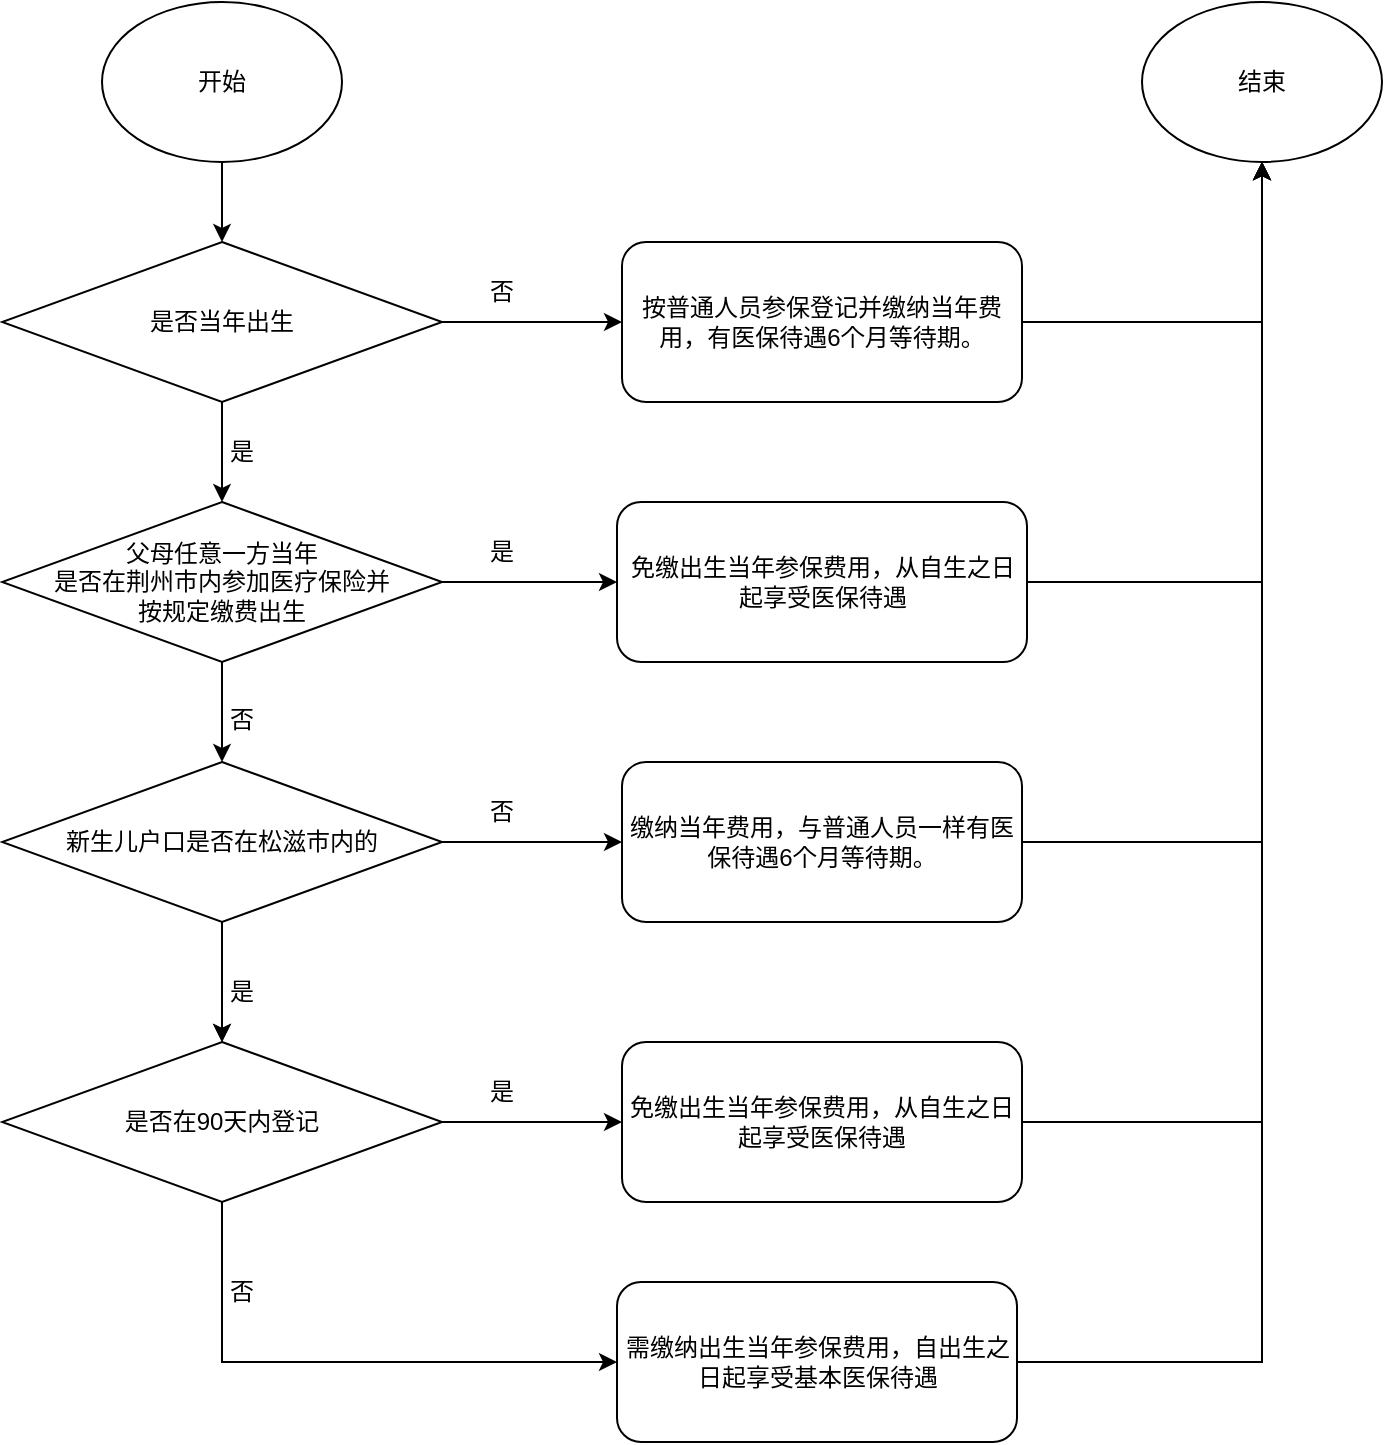 <mxfile version="22.0.8" type="github">
  <diagram name="第 1 页" id="K2pr2-kOqKdabMJay9ct">
    <mxGraphModel dx="1434" dy="754" grid="1" gridSize="10" guides="1" tooltips="1" connect="1" arrows="1" fold="1" page="1" pageScale="1" pageWidth="1169" pageHeight="827" math="0" shadow="0">
      <root>
        <mxCell id="0" />
        <mxCell id="1" parent="0" />
        <mxCell id="4YErS2Mw58uNXcrevlrH-7" style="edgeStyle=orthogonalEdgeStyle;rounded=0;orthogonalLoop=1;jettySize=auto;html=1;exitX=0.5;exitY=1;exitDx=0;exitDy=0;entryX=0.5;entryY=0;entryDx=0;entryDy=0;" parent="1" source="4YErS2Mw58uNXcrevlrH-1" target="4YErS2Mw58uNXcrevlrH-2" edge="1">
          <mxGeometry relative="1" as="geometry" />
        </mxCell>
        <mxCell id="4YErS2Mw58uNXcrevlrH-1" value="开始" style="ellipse;whiteSpace=wrap;html=1;" parent="1" vertex="1">
          <mxGeometry x="180" y="10" width="120" height="80" as="geometry" />
        </mxCell>
        <mxCell id="4YErS2Mw58uNXcrevlrH-6" style="edgeStyle=orthogonalEdgeStyle;rounded=0;orthogonalLoop=1;jettySize=auto;html=1;exitX=0.5;exitY=1;exitDx=0;exitDy=0;entryX=0.5;entryY=0;entryDx=0;entryDy=0;" parent="1" source="4YErS2Mw58uNXcrevlrH-2" target="4YErS2Mw58uNXcrevlrH-4" edge="1">
          <mxGeometry relative="1" as="geometry" />
        </mxCell>
        <mxCell id="4YErS2Mw58uNXcrevlrH-19" style="edgeStyle=orthogonalEdgeStyle;rounded=0;orthogonalLoop=1;jettySize=auto;html=1;exitX=1;exitY=0.5;exitDx=0;exitDy=0;entryX=0;entryY=0.5;entryDx=0;entryDy=0;" parent="1" source="4YErS2Mw58uNXcrevlrH-2" target="4YErS2Mw58uNXcrevlrH-18" edge="1">
          <mxGeometry relative="1" as="geometry" />
        </mxCell>
        <mxCell id="4YErS2Mw58uNXcrevlrH-2" value="是否当年出生" style="rhombus;whiteSpace=wrap;html=1;" parent="1" vertex="1">
          <mxGeometry x="130" y="130" width="220" height="80" as="geometry" />
        </mxCell>
        <mxCell id="4YErS2Mw58uNXcrevlrH-12" style="edgeStyle=orthogonalEdgeStyle;rounded=0;orthogonalLoop=1;jettySize=auto;html=1;entryX=0.5;entryY=0;entryDx=0;entryDy=0;" parent="1" source="4YErS2Mw58uNXcrevlrH-4" target="4YErS2Mw58uNXcrevlrH-5" edge="1">
          <mxGeometry relative="1" as="geometry" />
        </mxCell>
        <mxCell id="onWPsYcdJm6DuPUi20bE-3" style="edgeStyle=orthogonalEdgeStyle;rounded=0;orthogonalLoop=1;jettySize=auto;html=1;exitX=1;exitY=0.5;exitDx=0;exitDy=0;entryX=0;entryY=0.5;entryDx=0;entryDy=0;" edge="1" parent="1" source="4YErS2Mw58uNXcrevlrH-4" target="4YErS2Mw58uNXcrevlrH-15">
          <mxGeometry relative="1" as="geometry" />
        </mxCell>
        <mxCell id="4YErS2Mw58uNXcrevlrH-4" value="&lt;div&gt;父母任意一方当年&lt;/div&gt;&lt;div&gt;是否在荆州市内参加医疗保险并&lt;/div&gt;&lt;div&gt;按规定缴费出生&lt;/div&gt;" style="rhombus;whiteSpace=wrap;html=1;" parent="1" vertex="1">
          <mxGeometry x="130" y="260" width="220" height="80" as="geometry" />
        </mxCell>
        <mxCell id="4YErS2Mw58uNXcrevlrH-13" style="edgeStyle=orthogonalEdgeStyle;rounded=0;orthogonalLoop=1;jettySize=auto;html=1;exitX=0.5;exitY=1;exitDx=0;exitDy=0;entryX=0.5;entryY=0;entryDx=0;entryDy=0;" parent="1" source="4YErS2Mw58uNXcrevlrH-5" target="4YErS2Mw58uNXcrevlrH-10" edge="1">
          <mxGeometry relative="1" as="geometry" />
        </mxCell>
        <mxCell id="4YErS2Mw58uNXcrevlrH-24" style="edgeStyle=orthogonalEdgeStyle;rounded=0;orthogonalLoop=1;jettySize=auto;html=1;exitX=1;exitY=0.5;exitDx=0;exitDy=0;entryX=0;entryY=0.5;entryDx=0;entryDy=0;" parent="1" source="4YErS2Mw58uNXcrevlrH-5" target="4YErS2Mw58uNXcrevlrH-23" edge="1">
          <mxGeometry relative="1" as="geometry" />
        </mxCell>
        <mxCell id="4YErS2Mw58uNXcrevlrH-17" style="edgeStyle=orthogonalEdgeStyle;rounded=0;orthogonalLoop=1;jettySize=auto;html=1;exitX=0.5;exitY=1;exitDx=0;exitDy=0;entryX=0;entryY=0.5;entryDx=0;entryDy=0;" parent="1" source="4YErS2Mw58uNXcrevlrH-10" target="4YErS2Mw58uNXcrevlrH-14" edge="1">
          <mxGeometry relative="1" as="geometry" />
        </mxCell>
        <mxCell id="onWPsYcdJm6DuPUi20bE-11" style="edgeStyle=orthogonalEdgeStyle;rounded=0;orthogonalLoop=1;jettySize=auto;html=1;exitX=1;exitY=0.5;exitDx=0;exitDy=0;entryX=0;entryY=0.5;entryDx=0;entryDy=0;" edge="1" parent="1" source="4YErS2Mw58uNXcrevlrH-10" target="onWPsYcdJm6DuPUi20bE-5">
          <mxGeometry relative="1" as="geometry" />
        </mxCell>
        <mxCell id="4YErS2Mw58uNXcrevlrH-10" value="是否在90天内登记" style="rhombus;whiteSpace=wrap;html=1;" parent="1" vertex="1">
          <mxGeometry x="130" y="530" width="220" height="80" as="geometry" />
        </mxCell>
        <mxCell id="onWPsYcdJm6DuPUi20bE-6" style="edgeStyle=orthogonalEdgeStyle;rounded=0;orthogonalLoop=1;jettySize=auto;html=1;exitX=1;exitY=0.5;exitDx=0;exitDy=0;entryX=0.5;entryY=1;entryDx=0;entryDy=0;" edge="1" parent="1" source="4YErS2Mw58uNXcrevlrH-14" target="4YErS2Mw58uNXcrevlrH-25">
          <mxGeometry relative="1" as="geometry" />
        </mxCell>
        <mxCell id="4YErS2Mw58uNXcrevlrH-14" value="需缴纳出生当年参保费用，自出生之日起享受基本医保待遇" style="rounded=1;whiteSpace=wrap;html=1;" parent="1" vertex="1">
          <mxGeometry x="437.5" y="650" width="200" height="80" as="geometry" />
        </mxCell>
        <mxCell id="4YErS2Mw58uNXcrevlrH-26" style="edgeStyle=orthogonalEdgeStyle;rounded=0;orthogonalLoop=1;jettySize=auto;html=1;exitX=0.5;exitY=1;exitDx=0;exitDy=0;entryX=0.5;entryY=0;entryDx=0;entryDy=0;" parent="1" source="4YErS2Mw58uNXcrevlrH-5" target="4YErS2Mw58uNXcrevlrH-10" edge="1">
          <mxGeometry relative="1" as="geometry" />
        </mxCell>
        <mxCell id="onWPsYcdJm6DuPUi20bE-8" style="edgeStyle=orthogonalEdgeStyle;rounded=0;orthogonalLoop=1;jettySize=auto;html=1;exitX=1;exitY=0.5;exitDx=0;exitDy=0;entryX=0.5;entryY=1;entryDx=0;entryDy=0;" edge="1" parent="1" source="4YErS2Mw58uNXcrevlrH-15" target="4YErS2Mw58uNXcrevlrH-25">
          <mxGeometry relative="1" as="geometry" />
        </mxCell>
        <mxCell id="4YErS2Mw58uNXcrevlrH-15" value="免缴出生当年参保费用，从自生之日起享受医保待遇" style="rounded=1;whiteSpace=wrap;html=1;" parent="1" vertex="1">
          <mxGeometry x="437.5" y="260" width="205" height="80" as="geometry" />
        </mxCell>
        <mxCell id="onWPsYcdJm6DuPUi20bE-7" style="edgeStyle=orthogonalEdgeStyle;rounded=0;orthogonalLoop=1;jettySize=auto;html=1;exitX=1;exitY=0.5;exitDx=0;exitDy=0;entryX=0.5;entryY=1;entryDx=0;entryDy=0;" edge="1" parent="1" source="4YErS2Mw58uNXcrevlrH-18" target="4YErS2Mw58uNXcrevlrH-25">
          <mxGeometry relative="1" as="geometry" />
        </mxCell>
        <mxCell id="4YErS2Mw58uNXcrevlrH-18" value="按普通人员参保登记并缴纳当年费用，有医保待遇6个月等待期。" style="rounded=1;whiteSpace=wrap;html=1;" parent="1" vertex="1">
          <mxGeometry x="440" y="130" width="200" height="80" as="geometry" />
        </mxCell>
        <mxCell id="onWPsYcdJm6DuPUi20bE-9" style="edgeStyle=orthogonalEdgeStyle;rounded=0;orthogonalLoop=1;jettySize=auto;html=1;exitX=1;exitY=0.5;exitDx=0;exitDy=0;entryX=0.5;entryY=1;entryDx=0;entryDy=0;" edge="1" parent="1" source="4YErS2Mw58uNXcrevlrH-23" target="4YErS2Mw58uNXcrevlrH-25">
          <mxGeometry relative="1" as="geometry" />
        </mxCell>
        <mxCell id="4YErS2Mw58uNXcrevlrH-23" value="缴纳当年费用，与普通人员一样有医保待遇6个月等待期。" style="rounded=1;whiteSpace=wrap;html=1;" parent="1" vertex="1">
          <mxGeometry x="440" y="390" width="200" height="80" as="geometry" />
        </mxCell>
        <mxCell id="4YErS2Mw58uNXcrevlrH-25" value="结束" style="ellipse;whiteSpace=wrap;html=1;" parent="1" vertex="1">
          <mxGeometry x="700" y="10" width="120" height="80" as="geometry" />
        </mxCell>
        <mxCell id="4YErS2Mw58uNXcrevlrH-31" value="否" style="text;html=1;strokeColor=none;fillColor=none;align=center;verticalAlign=middle;whiteSpace=wrap;rounded=0;" parent="1" vertex="1">
          <mxGeometry x="350" y="400" width="60" height="30" as="geometry" />
        </mxCell>
        <mxCell id="4YErS2Mw58uNXcrevlrH-32" value="否" style="text;html=1;strokeColor=none;fillColor=none;align=center;verticalAlign=middle;whiteSpace=wrap;rounded=0;" parent="1" vertex="1">
          <mxGeometry x="350" y="140" width="60" height="30" as="geometry" />
        </mxCell>
        <mxCell id="4YErS2Mw58uNXcrevlrH-33" value="否" style="text;html=1;strokeColor=none;fillColor=none;align=center;verticalAlign=middle;whiteSpace=wrap;rounded=0;" parent="1" vertex="1">
          <mxGeometry x="220" y="354" width="60" height="30" as="geometry" />
        </mxCell>
        <mxCell id="4YErS2Mw58uNXcrevlrH-35" value="否" style="text;html=1;strokeColor=none;fillColor=none;align=center;verticalAlign=middle;whiteSpace=wrap;rounded=0;" parent="1" vertex="1">
          <mxGeometry x="220" y="640" width="60" height="30" as="geometry" />
        </mxCell>
        <mxCell id="4YErS2Mw58uNXcrevlrH-38" value="是" style="text;html=1;strokeColor=none;fillColor=none;align=center;verticalAlign=middle;whiteSpace=wrap;rounded=0;" parent="1" vertex="1">
          <mxGeometry x="220" y="490" width="60" height="30" as="geometry" />
        </mxCell>
        <mxCell id="4YErS2Mw58uNXcrevlrH-39" value="是" style="text;html=1;strokeColor=none;fillColor=none;align=center;verticalAlign=middle;whiteSpace=wrap;rounded=0;" parent="1" vertex="1">
          <mxGeometry x="350" y="540" width="60" height="30" as="geometry" />
        </mxCell>
        <mxCell id="4YErS2Mw58uNXcrevlrH-40" value="是" style="text;html=1;strokeColor=none;fillColor=none;align=center;verticalAlign=middle;whiteSpace=wrap;rounded=0;" parent="1" vertex="1">
          <mxGeometry x="220" y="220" width="60" height="30" as="geometry" />
        </mxCell>
        <mxCell id="4YErS2Mw58uNXcrevlrH-5" value="新生儿户口是否在松滋市内的" style="rhombus;whiteSpace=wrap;html=1;" parent="1" vertex="1">
          <mxGeometry x="130" y="390" width="220" height="80" as="geometry" />
        </mxCell>
        <mxCell id="onWPsYcdJm6DuPUi20bE-4" value="是" style="text;html=1;strokeColor=none;fillColor=none;align=center;verticalAlign=middle;whiteSpace=wrap;rounded=0;" vertex="1" parent="1">
          <mxGeometry x="350" y="270" width="60" height="30" as="geometry" />
        </mxCell>
        <mxCell id="onWPsYcdJm6DuPUi20bE-10" style="edgeStyle=orthogonalEdgeStyle;rounded=0;orthogonalLoop=1;jettySize=auto;html=1;exitX=1;exitY=0.5;exitDx=0;exitDy=0;" edge="1" parent="1" source="onWPsYcdJm6DuPUi20bE-5" target="4YErS2Mw58uNXcrevlrH-25">
          <mxGeometry relative="1" as="geometry" />
        </mxCell>
        <mxCell id="onWPsYcdJm6DuPUi20bE-5" value="免缴出生当年参保费用，从自生之日起享受医保待遇" style="rounded=1;whiteSpace=wrap;html=1;" vertex="1" parent="1">
          <mxGeometry x="440" y="530" width="200" height="80" as="geometry" />
        </mxCell>
      </root>
    </mxGraphModel>
  </diagram>
</mxfile>
